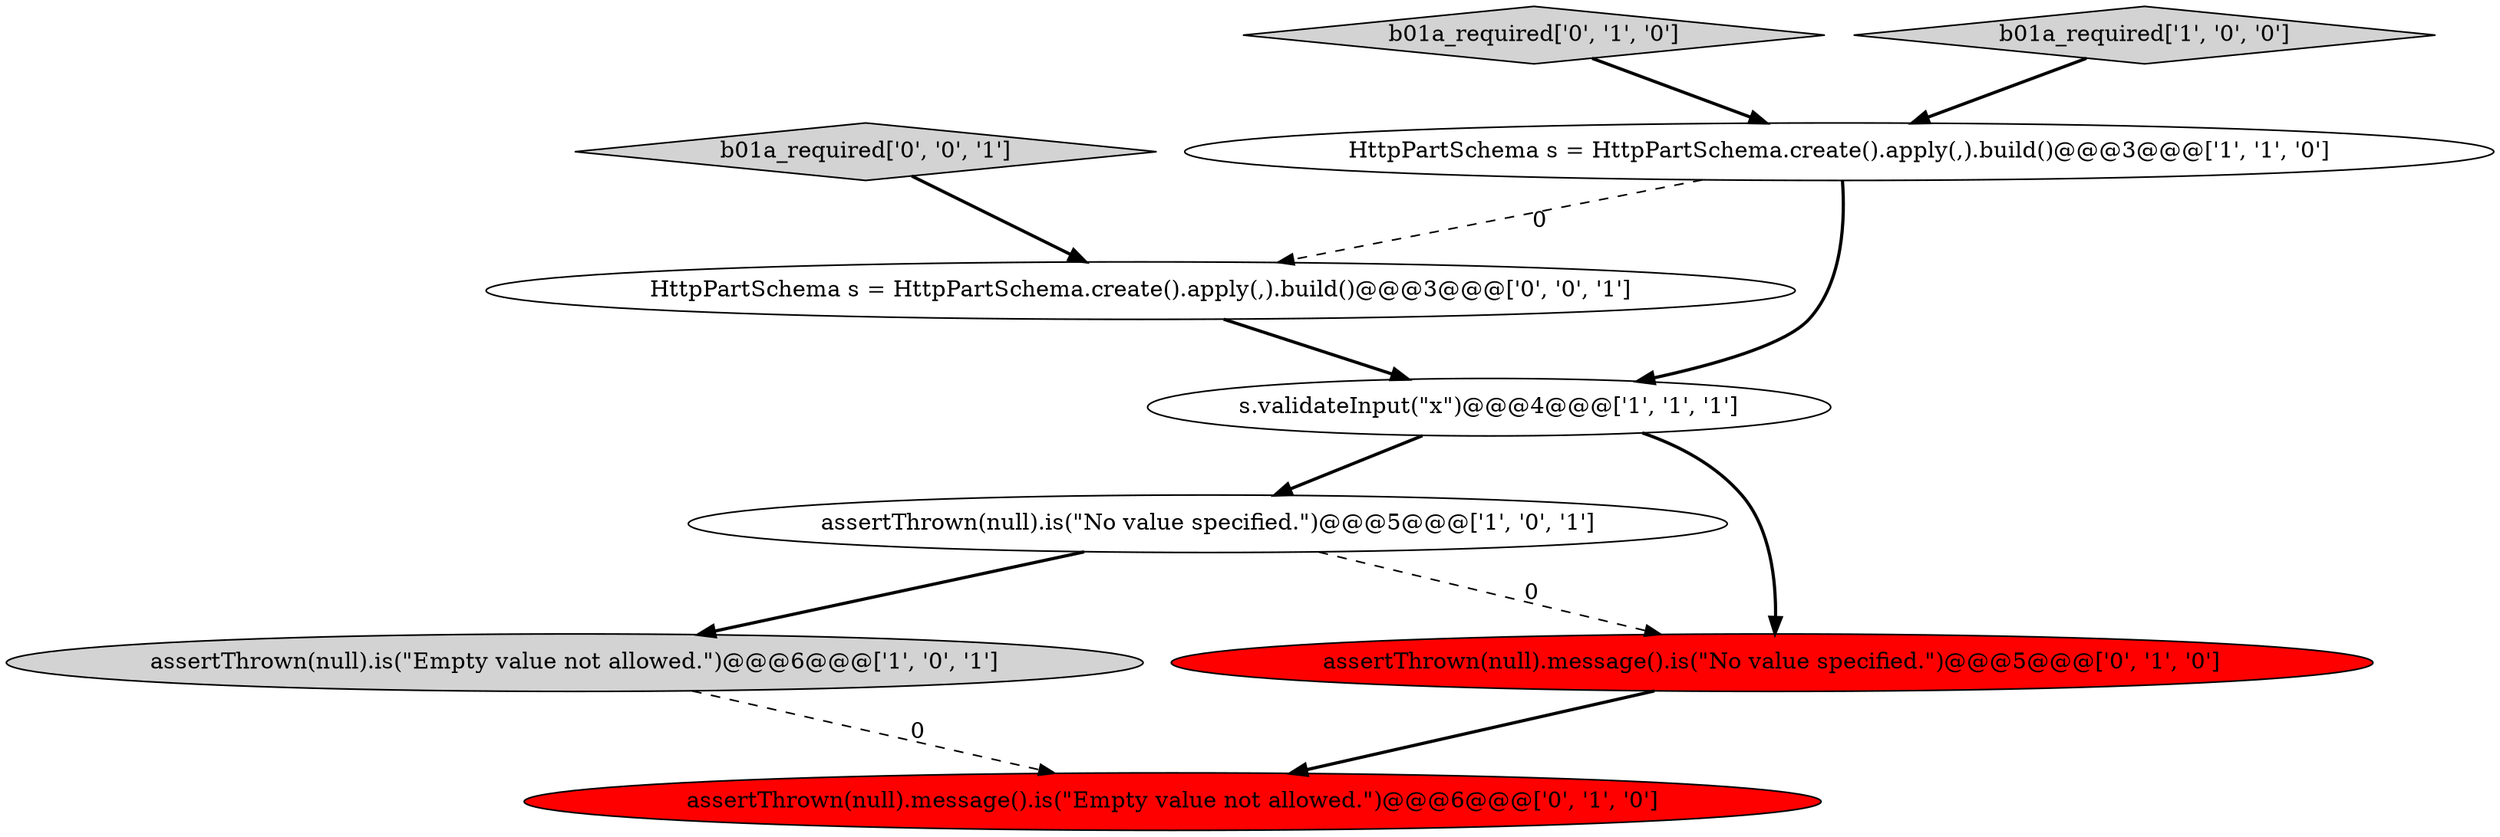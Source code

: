 digraph {
5 [style = filled, label = "assertThrown(null).message().is(\"Empty value not allowed.\")@@@6@@@['0', '1', '0']", fillcolor = red, shape = ellipse image = "AAA1AAABBB2BBB"];
7 [style = filled, label = "b01a_required['0', '1', '0']", fillcolor = lightgray, shape = diamond image = "AAA0AAABBB2BBB"];
3 [style = filled, label = "assertThrown(null).is(\"No value specified.\")@@@5@@@['1', '0', '1']", fillcolor = white, shape = ellipse image = "AAA0AAABBB1BBB"];
9 [style = filled, label = "b01a_required['0', '0', '1']", fillcolor = lightgray, shape = diamond image = "AAA0AAABBB3BBB"];
6 [style = filled, label = "assertThrown(null).message().is(\"No value specified.\")@@@5@@@['0', '1', '0']", fillcolor = red, shape = ellipse image = "AAA1AAABBB2BBB"];
8 [style = filled, label = "HttpPartSchema s = HttpPartSchema.create().apply(,).build()@@@3@@@['0', '0', '1']", fillcolor = white, shape = ellipse image = "AAA0AAABBB3BBB"];
1 [style = filled, label = "HttpPartSchema s = HttpPartSchema.create().apply(,).build()@@@3@@@['1', '1', '0']", fillcolor = white, shape = ellipse image = "AAA0AAABBB1BBB"];
2 [style = filled, label = "s.validateInput(\"x\")@@@4@@@['1', '1', '1']", fillcolor = white, shape = ellipse image = "AAA0AAABBB1BBB"];
4 [style = filled, label = "assertThrown(null).is(\"Empty value not allowed.\")@@@6@@@['1', '0', '1']", fillcolor = lightgray, shape = ellipse image = "AAA0AAABBB1BBB"];
0 [style = filled, label = "b01a_required['1', '0', '0']", fillcolor = lightgray, shape = diamond image = "AAA0AAABBB1BBB"];
4->5 [style = dashed, label="0"];
1->8 [style = dashed, label="0"];
6->5 [style = bold, label=""];
1->2 [style = bold, label=""];
3->6 [style = dashed, label="0"];
7->1 [style = bold, label=""];
8->2 [style = bold, label=""];
9->8 [style = bold, label=""];
3->4 [style = bold, label=""];
0->1 [style = bold, label=""];
2->6 [style = bold, label=""];
2->3 [style = bold, label=""];
}
